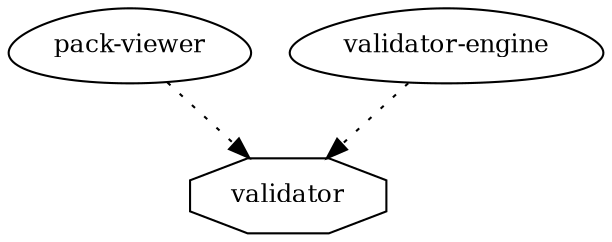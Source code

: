 digraph "validator" {
node [
  fontsize = "12"
];
    "node86" [ label = "validator", shape = octagon ];
    "node85" [ label = "pack-viewer", shape = egg ];
    "node85" -> "node86" [ style = dotted ] // pack-viewer -> validator
    "node131" [ label = "validator-engine", shape = egg ];
    "node131" -> "node86" [ style = dotted ] // validator-engine -> validator
}
